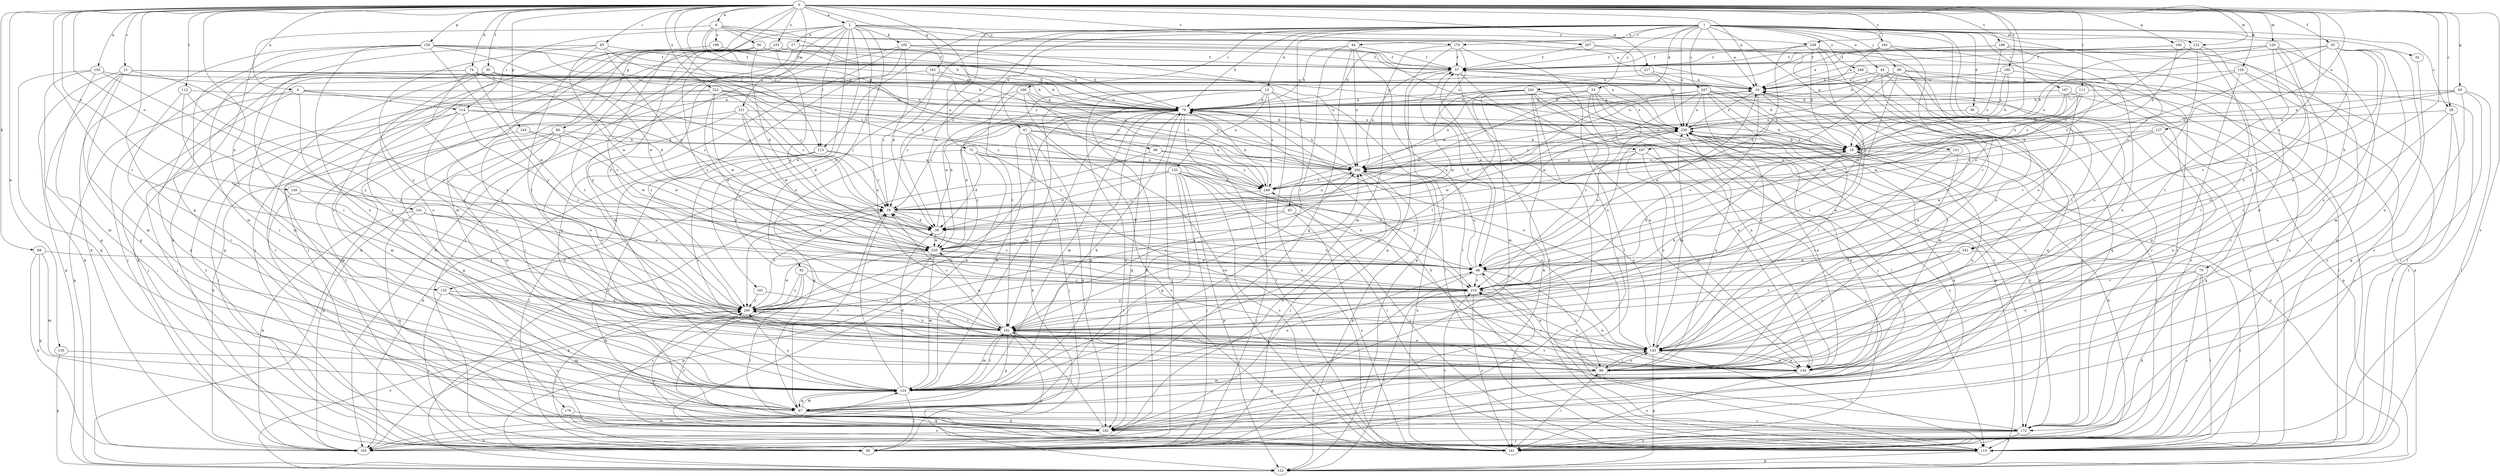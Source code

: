 strict digraph  {
0;
1;
2;
4;
6;
10;
13;
17;
19;
21;
28;
29;
32;
33;
36;
38;
41;
43;
44;
45;
48;
50;
55;
56;
57;
60;
63;
66;
67;
68;
73;
74;
75;
76;
83;
86;
89;
92;
95;
101;
102;
105;
111;
112;
113;
114;
115;
120;
121;
122;
124;
126;
127;
130;
132;
133;
134;
140;
141;
143;
144;
150;
151;
152;
155;
160;
161;
162;
165;
166;
167;
170;
172;
176;
180;
181;
188;
191;
197;
198;
200;
207;
210;
217;
220;
222;
230;
233;
238;
240;
241;
242;
247;
248;
249;
0 -> 2  [label=a];
0 -> 4  [label=a];
0 -> 6  [label=a];
0 -> 10  [label=a];
0 -> 21  [label=c];
0 -> 28  [label=c];
0 -> 50  [label=f];
0 -> 55  [label=f];
0 -> 60  [label=g];
0 -> 63  [label=g];
0 -> 66  [label=g];
0 -> 67  [label=g];
0 -> 68  [label=h];
0 -> 73  [label=h];
0 -> 74  [label=h];
0 -> 83  [label=i];
0 -> 111  [label=l];
0 -> 112  [label=l];
0 -> 113  [label=l];
0 -> 120  [label=m];
0 -> 121  [label=m];
0 -> 122  [label=m];
0 -> 126  [label=n];
0 -> 127  [label=n];
0 -> 130  [label=n];
0 -> 132  [label=n];
0 -> 140  [label=o];
0 -> 141  [label=o];
0 -> 143  [label=o];
0 -> 144  [label=p];
0 -> 150  [label=p];
0 -> 155  [label=q];
0 -> 160  [label=q];
0 -> 161  [label=q];
0 -> 176  [label=s];
0 -> 180  [label=s];
0 -> 181  [label=s];
0 -> 188  [label=t];
0 -> 191  [label=t];
0 -> 197  [label=u];
0 -> 207  [label=v];
0 -> 217  [label=w];
0 -> 222  [label=x];
0 -> 233  [label=y];
0 -> 238  [label=y];
0 -> 241  [label=z];
1 -> 10  [label=a];
1 -> 13  [label=b];
1 -> 28  [label=c];
1 -> 32  [label=d];
1 -> 33  [label=d];
1 -> 36  [label=d];
1 -> 38  [label=d];
1 -> 41  [label=e];
1 -> 43  [label=e];
1 -> 44  [label=e];
1 -> 45  [label=e];
1 -> 75  [label=h];
1 -> 76  [label=h];
1 -> 86  [label=i];
1 -> 89  [label=j];
1 -> 113  [label=l];
1 -> 122  [label=m];
1 -> 132  [label=n];
1 -> 143  [label=o];
1 -> 151  [label=p];
1 -> 165  [label=r];
1 -> 166  [label=r];
1 -> 167  [label=r];
1 -> 170  [label=r];
1 -> 220  [label=w];
1 -> 230  [label=x];
1 -> 241  [label=z];
1 -> 242  [label=z];
1 -> 247  [label=z];
1 -> 248  [label=z];
2 -> 17  [label=b];
2 -> 86  [label=i];
2 -> 92  [label=j];
2 -> 95  [label=j];
2 -> 101  [label=k];
2 -> 102  [label=k];
2 -> 113  [label=l];
2 -> 114  [label=l];
2 -> 124  [label=m];
2 -> 143  [label=o];
2 -> 170  [label=r];
2 -> 207  [label=v];
2 -> 238  [label=y];
2 -> 240  [label=y];
4 -> 29  [label=c];
4 -> 76  [label=h];
4 -> 95  [label=j];
4 -> 114  [label=l];
4 -> 152  [label=p];
4 -> 191  [label=t];
6 -> 10  [label=a];
6 -> 56  [label=f];
6 -> 76  [label=h];
6 -> 105  [label=k];
6 -> 197  [label=u];
6 -> 198  [label=u];
6 -> 200  [label=u];
6 -> 249  [label=z];
10 -> 76  [label=h];
10 -> 191  [label=t];
10 -> 210  [label=v];
10 -> 230  [label=x];
13 -> 76  [label=h];
13 -> 105  [label=k];
13 -> 115  [label=l];
13 -> 124  [label=m];
13 -> 133  [label=n];
13 -> 162  [label=q];
13 -> 181  [label=s];
13 -> 240  [label=y];
13 -> 249  [label=z];
17 -> 57  [label=f];
17 -> 76  [label=h];
17 -> 105  [label=k];
17 -> 124  [label=m];
17 -> 152  [label=p];
19 -> 76  [label=h];
19 -> 134  [label=n];
19 -> 181  [label=s];
19 -> 191  [label=t];
19 -> 200  [label=u];
19 -> 230  [label=x];
21 -> 10  [label=a];
21 -> 67  [label=g];
21 -> 76  [label=h];
21 -> 105  [label=k];
21 -> 124  [label=m];
21 -> 152  [label=p];
21 -> 210  [label=v];
28 -> 115  [label=l];
28 -> 134  [label=n];
28 -> 181  [label=s];
28 -> 230  [label=x];
29 -> 38  [label=d];
29 -> 200  [label=u];
29 -> 210  [label=v];
29 -> 230  [label=x];
29 -> 240  [label=y];
32 -> 181  [label=s];
33 -> 38  [label=d];
33 -> 76  [label=h];
33 -> 95  [label=j];
33 -> 134  [label=n];
33 -> 172  [label=r];
33 -> 200  [label=u];
33 -> 210  [label=v];
36 -> 86  [label=i];
36 -> 230  [label=x];
38 -> 76  [label=h];
38 -> 220  [label=w];
41 -> 19  [label=b];
41 -> 95  [label=j];
41 -> 105  [label=k];
41 -> 124  [label=m];
41 -> 162  [label=q];
41 -> 181  [label=s];
41 -> 200  [label=u];
43 -> 38  [label=d];
43 -> 48  [label=e];
43 -> 181  [label=s];
43 -> 240  [label=y];
44 -> 57  [label=f];
44 -> 67  [label=g];
44 -> 76  [label=h];
44 -> 115  [label=l];
44 -> 191  [label=t];
44 -> 200  [label=u];
45 -> 10  [label=a];
45 -> 86  [label=i];
45 -> 115  [label=l];
45 -> 162  [label=q];
45 -> 172  [label=r];
45 -> 181  [label=s];
45 -> 249  [label=z];
48 -> 10  [label=a];
48 -> 57  [label=f];
48 -> 86  [label=i];
48 -> 95  [label=j];
48 -> 181  [label=s];
48 -> 200  [label=u];
48 -> 210  [label=v];
50 -> 10  [label=a];
50 -> 29  [label=c];
50 -> 76  [label=h];
50 -> 105  [label=k];
50 -> 124  [label=m];
50 -> 134  [label=n];
50 -> 143  [label=o];
50 -> 172  [label=r];
55 -> 57  [label=f];
55 -> 124  [label=m];
55 -> 134  [label=n];
55 -> 143  [label=o];
55 -> 200  [label=u];
55 -> 210  [label=v];
55 -> 240  [label=y];
55 -> 249  [label=z];
56 -> 38  [label=d];
56 -> 57  [label=f];
56 -> 76  [label=h];
56 -> 95  [label=j];
56 -> 143  [label=o];
56 -> 210  [label=v];
56 -> 230  [label=x];
57 -> 10  [label=a];
57 -> 115  [label=l];
57 -> 134  [label=n];
57 -> 162  [label=q];
57 -> 200  [label=u];
60 -> 19  [label=b];
60 -> 67  [label=g];
60 -> 86  [label=i];
60 -> 124  [label=m];
60 -> 143  [label=o];
60 -> 220  [label=w];
63 -> 19  [label=b];
63 -> 76  [label=h];
63 -> 115  [label=l];
63 -> 162  [label=q];
63 -> 172  [label=r];
63 -> 230  [label=x];
66 -> 200  [label=u];
66 -> 240  [label=y];
66 -> 249  [label=z];
67 -> 29  [label=c];
67 -> 124  [label=m];
67 -> 162  [label=q];
67 -> 172  [label=r];
68 -> 48  [label=e];
68 -> 105  [label=k];
68 -> 124  [label=m];
68 -> 162  [label=q];
73 -> 38  [label=d];
73 -> 67  [label=g];
73 -> 143  [label=o];
73 -> 181  [label=s];
73 -> 200  [label=u];
73 -> 210  [label=v];
74 -> 10  [label=a];
74 -> 29  [label=c];
74 -> 38  [label=d];
74 -> 76  [label=h];
74 -> 95  [label=j];
74 -> 162  [label=q];
74 -> 220  [label=w];
74 -> 240  [label=y];
75 -> 105  [label=k];
75 -> 115  [label=l];
75 -> 143  [label=o];
75 -> 181  [label=s];
75 -> 210  [label=v];
76 -> 10  [label=a];
76 -> 29  [label=c];
76 -> 67  [label=g];
76 -> 95  [label=j];
76 -> 115  [label=l];
76 -> 124  [label=m];
76 -> 143  [label=o];
76 -> 162  [label=q];
76 -> 191  [label=t];
76 -> 220  [label=w];
76 -> 230  [label=x];
83 -> 38  [label=d];
83 -> 57  [label=f];
83 -> 86  [label=i];
83 -> 220  [label=w];
83 -> 240  [label=y];
83 -> 249  [label=z];
86 -> 48  [label=e];
86 -> 124  [label=m];
86 -> 143  [label=o];
86 -> 210  [label=v];
86 -> 230  [label=x];
89 -> 10  [label=a];
89 -> 29  [label=c];
89 -> 48  [label=e];
89 -> 76  [label=h];
89 -> 86  [label=i];
89 -> 115  [label=l];
89 -> 172  [label=r];
92 -> 115  [label=l];
92 -> 181  [label=s];
92 -> 191  [label=t];
92 -> 210  [label=v];
92 -> 240  [label=y];
101 -> 143  [label=o];
101 -> 240  [label=y];
102 -> 38  [label=d];
102 -> 57  [label=f];
102 -> 67  [label=g];
102 -> 105  [label=k];
102 -> 191  [label=t];
102 -> 200  [label=u];
102 -> 230  [label=x];
105 -> 124  [label=m];
105 -> 230  [label=x];
111 -> 19  [label=b];
111 -> 76  [label=h];
111 -> 115  [label=l];
111 -> 200  [label=u];
112 -> 67  [label=g];
112 -> 76  [label=h];
112 -> 86  [label=i];
112 -> 240  [label=y];
113 -> 29  [label=c];
113 -> 86  [label=i];
113 -> 95  [label=j];
113 -> 105  [label=k];
113 -> 172  [label=r];
113 -> 200  [label=u];
114 -> 95  [label=j];
114 -> 115  [label=l];
114 -> 143  [label=o];
114 -> 210  [label=v];
114 -> 230  [label=x];
114 -> 249  [label=z];
115 -> 10  [label=a];
115 -> 57  [label=f];
115 -> 152  [label=p];
115 -> 240  [label=y];
115 -> 249  [label=z];
120 -> 10  [label=a];
120 -> 19  [label=b];
120 -> 57  [label=f];
120 -> 86  [label=i];
120 -> 143  [label=o];
120 -> 162  [label=q];
120 -> 191  [label=t];
121 -> 38  [label=d];
121 -> 48  [label=e];
121 -> 124  [label=m];
121 -> 143  [label=o];
121 -> 220  [label=w];
121 -> 230  [label=x];
122 -> 57  [label=f];
122 -> 86  [label=i];
122 -> 134  [label=n];
122 -> 143  [label=o];
122 -> 249  [label=z];
124 -> 29  [label=c];
124 -> 38  [label=d];
124 -> 48  [label=e];
124 -> 67  [label=g];
124 -> 76  [label=h];
124 -> 95  [label=j];
124 -> 191  [label=t];
124 -> 200  [label=u];
124 -> 230  [label=x];
124 -> 240  [label=y];
126 -> 10  [label=a];
126 -> 67  [label=g];
126 -> 115  [label=l];
126 -> 181  [label=s];
126 -> 249  [label=z];
127 -> 19  [label=b];
127 -> 48  [label=e];
127 -> 134  [label=n];
127 -> 162  [label=q];
127 -> 249  [label=z];
130 -> 86  [label=i];
130 -> 152  [label=p];
132 -> 95  [label=j];
132 -> 124  [label=m];
132 -> 162  [label=q];
132 -> 181  [label=s];
132 -> 240  [label=y];
133 -> 29  [label=c];
133 -> 38  [label=d];
133 -> 67  [label=g];
133 -> 95  [label=j];
133 -> 115  [label=l];
133 -> 143  [label=o];
133 -> 152  [label=p];
133 -> 181  [label=s];
133 -> 249  [label=z];
134 -> 67  [label=g];
134 -> 143  [label=o];
134 -> 181  [label=s];
134 -> 191  [label=t];
134 -> 210  [label=v];
134 -> 240  [label=y];
140 -> 29  [label=c];
140 -> 162  [label=q];
140 -> 191  [label=t];
141 -> 38  [label=d];
141 -> 48  [label=e];
141 -> 105  [label=k];
141 -> 162  [label=q];
141 -> 240  [label=y];
143 -> 10  [label=a];
143 -> 86  [label=i];
143 -> 115  [label=l];
143 -> 134  [label=n];
143 -> 152  [label=p];
143 -> 200  [label=u];
143 -> 230  [label=x];
144 -> 19  [label=b];
144 -> 105  [label=k];
144 -> 220  [label=w];
150 -> 57  [label=f];
150 -> 105  [label=k];
150 -> 124  [label=m];
150 -> 134  [label=n];
150 -> 172  [label=r];
150 -> 200  [label=u];
150 -> 220  [label=w];
150 -> 240  [label=y];
150 -> 249  [label=z];
151 -> 86  [label=i];
151 -> 143  [label=o];
151 -> 200  [label=u];
152 -> 29  [label=c];
152 -> 210  [label=v];
152 -> 230  [label=x];
152 -> 240  [label=y];
155 -> 10  [label=a];
155 -> 67  [label=g];
155 -> 124  [label=m];
155 -> 162  [label=q];
155 -> 230  [label=x];
155 -> 240  [label=y];
160 -> 19  [label=b];
160 -> 57  [label=f];
160 -> 76  [label=h];
160 -> 210  [label=v];
161 -> 10  [label=a];
161 -> 29  [label=c];
161 -> 115  [label=l];
161 -> 249  [label=z];
162 -> 105  [label=k];
162 -> 143  [label=o];
162 -> 191  [label=t];
162 -> 200  [label=u];
162 -> 240  [label=y];
165 -> 48  [label=e];
165 -> 57  [label=f];
165 -> 172  [label=r];
165 -> 200  [label=u];
166 -> 29  [label=c];
166 -> 76  [label=h];
166 -> 134  [label=n];
166 -> 181  [label=s];
166 -> 200  [label=u];
166 -> 220  [label=w];
167 -> 19  [label=b];
167 -> 76  [label=h];
167 -> 115  [label=l];
167 -> 210  [label=v];
167 -> 220  [label=w];
170 -> 48  [label=e];
170 -> 57  [label=f];
170 -> 115  [label=l];
170 -> 124  [label=m];
170 -> 152  [label=p];
172 -> 76  [label=h];
172 -> 95  [label=j];
172 -> 115  [label=l];
172 -> 181  [label=s];
172 -> 230  [label=x];
176 -> 162  [label=q];
176 -> 181  [label=s];
180 -> 10  [label=a];
180 -> 19  [label=b];
180 -> 230  [label=x];
180 -> 249  [label=z];
181 -> 19  [label=b];
181 -> 86  [label=i];
181 -> 200  [label=u];
181 -> 210  [label=v];
188 -> 10  [label=a];
188 -> 57  [label=f];
188 -> 134  [label=n];
188 -> 172  [label=r];
188 -> 200  [label=u];
191 -> 10  [label=a];
191 -> 19  [label=b];
191 -> 29  [label=c];
191 -> 67  [label=g];
191 -> 124  [label=m];
191 -> 143  [label=o];
191 -> 152  [label=p];
191 -> 220  [label=w];
191 -> 240  [label=y];
197 -> 134  [label=n];
197 -> 143  [label=o];
197 -> 181  [label=s];
197 -> 200  [label=u];
197 -> 240  [label=y];
198 -> 57  [label=f];
198 -> 191  [label=t];
200 -> 76  [label=h];
200 -> 95  [label=j];
200 -> 152  [label=p];
200 -> 230  [label=x];
200 -> 249  [label=z];
207 -> 57  [label=f];
207 -> 210  [label=v];
207 -> 230  [label=x];
210 -> 19  [label=b];
210 -> 29  [label=c];
210 -> 134  [label=n];
210 -> 181  [label=s];
210 -> 191  [label=t];
210 -> 230  [label=x];
210 -> 240  [label=y];
217 -> 10  [label=a];
217 -> 19  [label=b];
217 -> 191  [label=t];
220 -> 48  [label=e];
220 -> 76  [label=h];
220 -> 105  [label=k];
220 -> 124  [label=m];
220 -> 152  [label=p];
220 -> 210  [label=v];
222 -> 19  [label=b];
222 -> 29  [label=c];
222 -> 48  [label=e];
222 -> 76  [label=h];
222 -> 95  [label=j];
222 -> 181  [label=s];
222 -> 200  [label=u];
222 -> 220  [label=w];
230 -> 19  [label=b];
230 -> 48  [label=e];
230 -> 57  [label=f];
230 -> 134  [label=n];
230 -> 162  [label=q];
230 -> 172  [label=r];
230 -> 220  [label=w];
233 -> 48  [label=e];
233 -> 57  [label=f];
233 -> 76  [label=h];
233 -> 95  [label=j];
233 -> 191  [label=t];
233 -> 210  [label=v];
233 -> 240  [label=y];
238 -> 19  [label=b];
238 -> 38  [label=d];
238 -> 48  [label=e];
238 -> 57  [label=f];
238 -> 76  [label=h];
238 -> 143  [label=o];
238 -> 181  [label=s];
238 -> 191  [label=t];
240 -> 95  [label=j];
240 -> 191  [label=t];
240 -> 200  [label=u];
240 -> 220  [label=w];
241 -> 48  [label=e];
241 -> 115  [label=l];
241 -> 143  [label=o];
241 -> 191  [label=t];
242 -> 76  [label=h];
242 -> 95  [label=j];
242 -> 105  [label=k];
242 -> 115  [label=l];
242 -> 124  [label=m];
242 -> 134  [label=n];
242 -> 152  [label=p];
242 -> 191  [label=t];
242 -> 220  [label=w];
242 -> 230  [label=x];
247 -> 19  [label=b];
247 -> 38  [label=d];
247 -> 76  [label=h];
247 -> 86  [label=i];
247 -> 124  [label=m];
247 -> 143  [label=o];
247 -> 152  [label=p];
247 -> 172  [label=r];
247 -> 220  [label=w];
247 -> 230  [label=x];
248 -> 10  [label=a];
248 -> 152  [label=p];
248 -> 162  [label=q];
249 -> 10  [label=a];
249 -> 29  [label=c];
249 -> 76  [label=h];
249 -> 95  [label=j];
}
